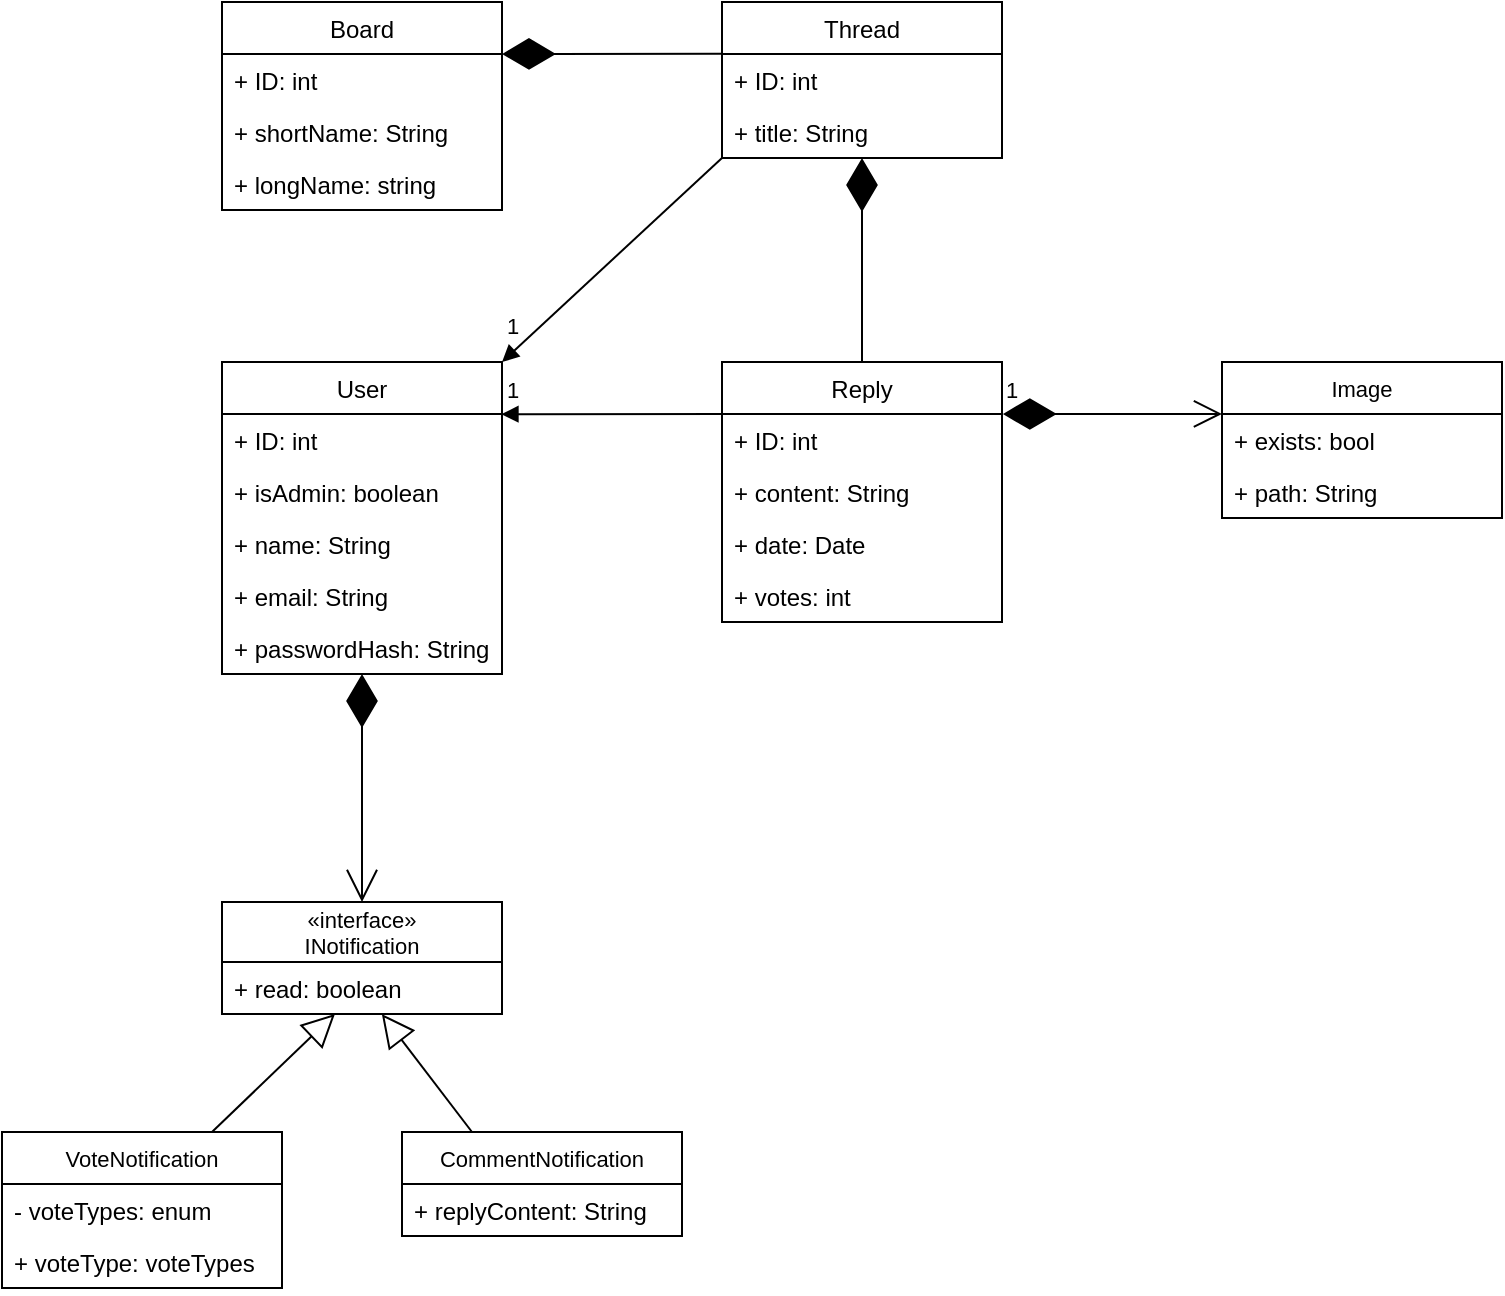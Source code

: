 <mxfile version="13.3.9" type="device"><diagram id="C5RBs43oDa-KdzZeNtuy" name="Page-1"><mxGraphModel dx="1673" dy="967" grid="1" gridSize="10" guides="1" tooltips="1" connect="1" arrows="1" fold="1" page="1" pageScale="1" pageWidth="827" pageHeight="1169" math="0" shadow="0"><root><mxCell id="WIyWlLk6GJQsqaUBKTNV-0"/><mxCell id="WIyWlLk6GJQsqaUBKTNV-1" parent="WIyWlLk6GJQsqaUBKTNV-0"/><mxCell id="W9a7ojpRHv-jx5ou4y7U-19" value="" style="endArrow=diamondThin;endFill=1;endSize=24;html=1;exitX=0;exitY=-0.006;exitDx=0;exitDy=0;entryX=1;entryY=0.25;entryDx=0;entryDy=0;exitPerimeter=0;" edge="1" parent="WIyWlLk6GJQsqaUBKTNV-1" source="W9a7ojpRHv-jx5ou4y7U-11" target="W9a7ojpRHv-jx5ou4y7U-4"><mxGeometry width="160" relative="1" as="geometry"><mxPoint x="300" y="240" as="sourcePoint"/><mxPoint x="460" y="240" as="targetPoint"/></mxGeometry></mxCell><mxCell id="W9a7ojpRHv-jx5ou4y7U-20" value="" style="endArrow=diamondThin;endFill=1;endSize=24;html=1;entryX=0.5;entryY=1;entryDx=0;entryDy=0;exitX=0.5;exitY=0;exitDx=0;exitDy=0;" edge="1" parent="WIyWlLk6GJQsqaUBKTNV-1" source="W9a7ojpRHv-jx5ou4y7U-14" target="W9a7ojpRHv-jx5ou4y7U-10"><mxGeometry width="160" relative="1" as="geometry"><mxPoint x="450" y="280" as="sourcePoint"/><mxPoint x="540.84" y="214.988" as="targetPoint"/></mxGeometry></mxCell><mxCell id="W9a7ojpRHv-jx5ou4y7U-29" value="" style="endArrow=none;startArrow=block;endFill=0;startFill=1;html=1;exitX=1;exitY=0;exitDx=0;exitDy=0;entryX=0;entryY=1;entryDx=0;entryDy=0;" edge="1" parent="WIyWlLk6GJQsqaUBKTNV-1" source="W9a7ojpRHv-jx5ou4y7U-21" target="W9a7ojpRHv-jx5ou4y7U-10"><mxGeometry width="160" relative="1" as="geometry"><mxPoint x="300" y="280" as="sourcePoint"/><mxPoint x="460" y="280" as="targetPoint"/></mxGeometry></mxCell><mxCell id="W9a7ojpRHv-jx5ou4y7U-31" value="1" style="edgeLabel;html=1;align=center;verticalAlign=middle;resizable=0;points=[];fontSize=11;" vertex="1" connectable="0" parent="W9a7ojpRHv-jx5ou4y7U-29"><mxGeometry x="-0.905" relative="1" as="geometry"><mxPoint x="-0.18" y="-13.1" as="offset"/></mxGeometry></mxCell><mxCell id="W9a7ojpRHv-jx5ou4y7U-30" value="" style="endArrow=none;startArrow=block;endFill=0;startFill=1;html=1;exitX=0.998;exitY=0.004;exitDx=0;exitDy=0;entryX=0;entryY=0;entryDx=0;entryDy=0;entryPerimeter=0;exitPerimeter=0;" edge="1" parent="WIyWlLk6GJQsqaUBKTNV-1" source="W9a7ojpRHv-jx5ou4y7U-22" target="W9a7ojpRHv-jx5ou4y7U-15"><mxGeometry width="160" relative="1" as="geometry"><mxPoint x="280" y="300" as="sourcePoint"/><mxPoint x="440" y="300" as="targetPoint"/></mxGeometry></mxCell><mxCell id="W9a7ojpRHv-jx5ou4y7U-32" value="1" style="edgeLabel;html=1;align=center;verticalAlign=middle;resizable=0;points=[];fontSize=11;" vertex="1" connectable="0" parent="W9a7ojpRHv-jx5ou4y7U-30"><mxGeometry x="-0.87" relative="1" as="geometry"><mxPoint x="-1.88" y="-12.1" as="offset"/></mxGeometry></mxCell><mxCell id="W9a7ojpRHv-jx5ou4y7U-38" value="1" style="endArrow=open;html=1;endSize=12;startArrow=diamondThin;startSize=24;startFill=1;edgeStyle=orthogonalEdgeStyle;align=left;verticalAlign=bottom;fontSize=11;entryX=0;entryY=0.333;entryDx=0;entryDy=0;entryPerimeter=0;exitX=1.003;exitY=0.2;exitDx=0;exitDy=0;exitPerimeter=0;" edge="1" parent="WIyWlLk6GJQsqaUBKTNV-1" source="W9a7ojpRHv-jx5ou4y7U-14" target="W9a7ojpRHv-jx5ou4y7U-34"><mxGeometry x="-1" y="3" relative="1" as="geometry"><mxPoint x="522" y="306" as="sourcePoint"/><mxPoint x="630" y="318.9" as="targetPoint"/></mxGeometry></mxCell><mxCell id="W9a7ojpRHv-jx5ou4y7U-58" value="" style="endArrow=none;html=1;fontSize=11;entryX=0.75;entryY=0;entryDx=0;entryDy=0;startArrow=block;startFill=0;endFill=0;startSize=14;" edge="1" parent="WIyWlLk6GJQsqaUBKTNV-1" source="W9a7ojpRHv-jx5ou4y7U-47" target="W9a7ojpRHv-jx5ou4y7U-54"><mxGeometry width="50" height="50" relative="1" as="geometry"><mxPoint x="178.804" y="632.0" as="sourcePoint"/><mxPoint x="230" y="605" as="targetPoint"/></mxGeometry></mxCell><mxCell id="W9a7ojpRHv-jx5ou4y7U-59" value="" style="endArrow=none;html=1;fontSize=11;entryX=0.25;entryY=0;entryDx=0;entryDy=0;startArrow=block;startFill=0;endFill=0;startSize=14;" edge="1" parent="WIyWlLk6GJQsqaUBKTNV-1" source="W9a7ojpRHv-jx5ou4y7U-47" target="W9a7ojpRHv-jx5ou4y7U-50"><mxGeometry width="50" height="50" relative="1" as="geometry"><mxPoint x="215.543" y="632.0" as="sourcePoint"/><mxPoint x="135" y="675" as="targetPoint"/></mxGeometry></mxCell><mxCell id="W9a7ojpRHv-jx5ou4y7U-4" value="Board" style="swimlane;fontStyle=0;childLayout=stackLayout;horizontal=1;startSize=26;fillColor=none;horizontalStack=0;resizeParent=1;resizeParentMax=0;resizeLast=0;collapsible=1;marginBottom=0;" vertex="1" parent="WIyWlLk6GJQsqaUBKTNV-1"><mxGeometry x="130" y="100" width="140" height="104" as="geometry"/></mxCell><mxCell id="W9a7ojpRHv-jx5ou4y7U-5" value="+ ID: int" style="text;strokeColor=none;fillColor=none;align=left;verticalAlign=top;spacingLeft=4;spacingRight=4;overflow=hidden;rotatable=0;points=[[0,0.5],[1,0.5]];portConstraint=eastwest;" vertex="1" parent="W9a7ojpRHv-jx5ou4y7U-4"><mxGeometry y="26" width="140" height="26" as="geometry"/></mxCell><mxCell id="W9a7ojpRHv-jx5ou4y7U-6" value="+ shortName: String" style="text;strokeColor=none;fillColor=none;align=left;verticalAlign=top;spacingLeft=4;spacingRight=4;overflow=hidden;rotatable=0;points=[[0,0.5],[1,0.5]];portConstraint=eastwest;" vertex="1" parent="W9a7ojpRHv-jx5ou4y7U-4"><mxGeometry y="52" width="140" height="26" as="geometry"/></mxCell><mxCell id="W9a7ojpRHv-jx5ou4y7U-7" value="+ longName: string" style="text;strokeColor=none;fillColor=none;align=left;verticalAlign=top;spacingLeft=4;spacingRight=4;overflow=hidden;rotatable=0;points=[[0,0.5],[1,0.5]];portConstraint=eastwest;" vertex="1" parent="W9a7ojpRHv-jx5ou4y7U-4"><mxGeometry y="78" width="140" height="26" as="geometry"/></mxCell><mxCell id="W9a7ojpRHv-jx5ou4y7U-21" value="User" style="swimlane;fontStyle=0;childLayout=stackLayout;horizontal=1;startSize=26;fillColor=none;horizontalStack=0;resizeParent=1;resizeParentMax=0;resizeLast=0;collapsible=1;marginBottom=0;" vertex="1" parent="WIyWlLk6GJQsqaUBKTNV-1"><mxGeometry x="130" y="280" width="140" height="156" as="geometry"/></mxCell><mxCell id="W9a7ojpRHv-jx5ou4y7U-22" value="+ ID: int" style="text;strokeColor=none;fillColor=none;align=left;verticalAlign=top;spacingLeft=4;spacingRight=4;overflow=hidden;rotatable=0;points=[[0,0.5],[1,0.5]];portConstraint=eastwest;" vertex="1" parent="W9a7ojpRHv-jx5ou4y7U-21"><mxGeometry y="26" width="140" height="26" as="geometry"/></mxCell><mxCell id="W9a7ojpRHv-jx5ou4y7U-33" value="+ isAdmin: boolean" style="text;strokeColor=none;fillColor=none;align=left;verticalAlign=top;spacingLeft=4;spacingRight=4;overflow=hidden;rotatable=0;points=[[0,0.5],[1,0.5]];portConstraint=eastwest;" vertex="1" parent="W9a7ojpRHv-jx5ou4y7U-21"><mxGeometry y="52" width="140" height="26" as="geometry"/></mxCell><mxCell id="W9a7ojpRHv-jx5ou4y7U-23" value="+ name: String" style="text;strokeColor=none;fillColor=none;align=left;verticalAlign=top;spacingLeft=4;spacingRight=4;overflow=hidden;rotatable=0;points=[[0,0.5],[1,0.5]];portConstraint=eastwest;" vertex="1" parent="W9a7ojpRHv-jx5ou4y7U-21"><mxGeometry y="78" width="140" height="26" as="geometry"/></mxCell><mxCell id="W9a7ojpRHv-jx5ou4y7U-24" value="+ email: String" style="text;strokeColor=none;fillColor=none;align=left;verticalAlign=top;spacingLeft=4;spacingRight=4;overflow=hidden;rotatable=0;points=[[0,0.5],[1,0.5]];portConstraint=eastwest;" vertex="1" parent="W9a7ojpRHv-jx5ou4y7U-21"><mxGeometry y="104" width="140" height="26" as="geometry"/></mxCell><mxCell id="W9a7ojpRHv-jx5ou4y7U-40" value="+ passwordHash: String" style="text;strokeColor=none;fillColor=none;align=left;verticalAlign=top;spacingLeft=4;spacingRight=4;overflow=hidden;rotatable=0;points=[[0,0.5],[1,0.5]];portConstraint=eastwest;" vertex="1" parent="W9a7ojpRHv-jx5ou4y7U-21"><mxGeometry y="130" width="140" height="26" as="geometry"/></mxCell><mxCell id="W9a7ojpRHv-jx5ou4y7U-10" value="Thread" style="swimlane;fontStyle=0;childLayout=stackLayout;horizontal=1;startSize=26;fillColor=none;horizontalStack=0;resizeParent=1;resizeParentMax=0;resizeLast=0;collapsible=1;marginBottom=0;" vertex="1" parent="WIyWlLk6GJQsqaUBKTNV-1"><mxGeometry x="380" y="100" width="140" height="78" as="geometry"/></mxCell><mxCell id="W9a7ojpRHv-jx5ou4y7U-11" value="+ ID: int" style="text;strokeColor=none;fillColor=none;align=left;verticalAlign=top;spacingLeft=4;spacingRight=4;overflow=hidden;rotatable=0;points=[[0,0.5],[1,0.5]];portConstraint=eastwest;" vertex="1" parent="W9a7ojpRHv-jx5ou4y7U-10"><mxGeometry y="26" width="140" height="26" as="geometry"/></mxCell><mxCell id="W9a7ojpRHv-jx5ou4y7U-12" value="+ title: String" style="text;strokeColor=none;fillColor=none;align=left;verticalAlign=top;spacingLeft=4;spacingRight=4;overflow=hidden;rotatable=0;points=[[0,0.5],[1,0.5]];portConstraint=eastwest;" vertex="1" parent="W9a7ojpRHv-jx5ou4y7U-10"><mxGeometry y="52" width="140" height="26" as="geometry"/></mxCell><mxCell id="W9a7ojpRHv-jx5ou4y7U-14" value="Reply" style="swimlane;fontStyle=0;childLayout=stackLayout;horizontal=1;startSize=26;fillColor=none;horizontalStack=0;resizeParent=1;resizeParentMax=0;resizeLast=0;collapsible=1;marginBottom=0;" vertex="1" parent="WIyWlLk6GJQsqaUBKTNV-1"><mxGeometry x="380" y="280" width="140" height="130" as="geometry"/></mxCell><mxCell id="W9a7ojpRHv-jx5ou4y7U-15" value="+ ID: int" style="text;strokeColor=none;fillColor=none;align=left;verticalAlign=top;spacingLeft=4;spacingRight=4;overflow=hidden;rotatable=0;points=[[0,0.5],[1,0.5]];portConstraint=eastwest;" vertex="1" parent="W9a7ojpRHv-jx5ou4y7U-14"><mxGeometry y="26" width="140" height="26" as="geometry"/></mxCell><mxCell id="W9a7ojpRHv-jx5ou4y7U-16" value="+ content: String" style="text;strokeColor=none;fillColor=none;align=left;verticalAlign=top;spacingLeft=4;spacingRight=4;overflow=hidden;rotatable=0;points=[[0,0.5],[1,0.5]];portConstraint=eastwest;" vertex="1" parent="W9a7ojpRHv-jx5ou4y7U-14"><mxGeometry y="52" width="140" height="26" as="geometry"/></mxCell><mxCell id="W9a7ojpRHv-jx5ou4y7U-17" value="+ date: Date" style="text;strokeColor=none;fillColor=none;align=left;verticalAlign=top;spacingLeft=4;spacingRight=4;overflow=hidden;rotatable=0;points=[[0,0.5],[1,0.5]];portConstraint=eastwest;" vertex="1" parent="W9a7ojpRHv-jx5ou4y7U-14"><mxGeometry y="78" width="140" height="26" as="geometry"/></mxCell><mxCell id="W9a7ojpRHv-jx5ou4y7U-39" value="+ votes: int" style="text;strokeColor=none;fillColor=none;align=left;verticalAlign=top;spacingLeft=4;spacingRight=4;overflow=hidden;rotatable=0;points=[[0,0.5],[1,0.5]];portConstraint=eastwest;" vertex="1" parent="W9a7ojpRHv-jx5ou4y7U-14"><mxGeometry y="104" width="140" height="26" as="geometry"/></mxCell><mxCell id="W9a7ojpRHv-jx5ou4y7U-34" value="Image" style="swimlane;fontStyle=0;childLayout=stackLayout;horizontal=1;startSize=26;fillColor=none;horizontalStack=0;resizeParent=1;resizeParentMax=0;resizeLast=0;collapsible=1;marginBottom=0;fontSize=11;" vertex="1" parent="WIyWlLk6GJQsqaUBKTNV-1"><mxGeometry x="630" y="280" width="140" height="78" as="geometry"/></mxCell><mxCell id="W9a7ojpRHv-jx5ou4y7U-35" value="+ exists: bool" style="text;strokeColor=none;fillColor=none;align=left;verticalAlign=top;spacingLeft=4;spacingRight=4;overflow=hidden;rotatable=0;points=[[0,0.5],[1,0.5]];portConstraint=eastwest;" vertex="1" parent="W9a7ojpRHv-jx5ou4y7U-34"><mxGeometry y="26" width="140" height="26" as="geometry"/></mxCell><mxCell id="W9a7ojpRHv-jx5ou4y7U-36" value="+ path: String" style="text;strokeColor=none;fillColor=none;align=left;verticalAlign=top;spacingLeft=4;spacingRight=4;overflow=hidden;rotatable=0;points=[[0,0.5],[1,0.5]];portConstraint=eastwest;" vertex="1" parent="W9a7ojpRHv-jx5ou4y7U-34"><mxGeometry y="52" width="140" height="26" as="geometry"/></mxCell><mxCell id="W9a7ojpRHv-jx5ou4y7U-61" value="" style="endArrow=diamondThin;endFill=1;endSize=24;html=1;fontSize=11;startArrow=open;startFill=0;startSize=14;" edge="1" parent="WIyWlLk6GJQsqaUBKTNV-1" source="W9a7ojpRHv-jx5ou4y7U-46" target="W9a7ojpRHv-jx5ou4y7U-40"><mxGeometry width="160" relative="1" as="geometry"><mxPoint x="120" y="500" as="sourcePoint"/><mxPoint x="280" y="500" as="targetPoint"/></mxGeometry></mxCell><mxCell id="W9a7ojpRHv-jx5ou4y7U-50" value="CommentNotification" style="swimlane;fontStyle=0;childLayout=stackLayout;horizontal=1;startSize=26;fillColor=none;horizontalStack=0;resizeParent=1;resizeParentMax=0;resizeLast=0;collapsible=1;marginBottom=0;fontSize=11;" vertex="1" parent="WIyWlLk6GJQsqaUBKTNV-1"><mxGeometry x="220" y="665" width="140" height="52" as="geometry"/></mxCell><mxCell id="W9a7ojpRHv-jx5ou4y7U-51" value="+ replyContent: String" style="text;strokeColor=none;fillColor=none;align=left;verticalAlign=top;spacingLeft=4;spacingRight=4;overflow=hidden;rotatable=0;points=[[0,0.5],[1,0.5]];portConstraint=eastwest;" vertex="1" parent="W9a7ojpRHv-jx5ou4y7U-50"><mxGeometry y="26" width="140" height="26" as="geometry"/></mxCell><mxCell id="W9a7ojpRHv-jx5ou4y7U-54" value="VoteNotification" style="swimlane;fontStyle=0;childLayout=stackLayout;horizontal=1;startSize=26;fillColor=none;horizontalStack=0;resizeParent=1;resizeParentMax=0;resizeLast=0;collapsible=1;marginBottom=0;fontSize=11;" vertex="1" parent="WIyWlLk6GJQsqaUBKTNV-1"><mxGeometry x="20" y="665" width="140" height="78" as="geometry"/></mxCell><mxCell id="W9a7ojpRHv-jx5ou4y7U-55" value="- voteTypes: enum" style="text;strokeColor=none;fillColor=none;align=left;verticalAlign=top;spacingLeft=4;spacingRight=4;overflow=hidden;rotatable=0;points=[[0,0.5],[1,0.5]];portConstraint=eastwest;" vertex="1" parent="W9a7ojpRHv-jx5ou4y7U-54"><mxGeometry y="26" width="140" height="26" as="geometry"/></mxCell><mxCell id="W9a7ojpRHv-jx5ou4y7U-56" value="+ voteType: voteTypes" style="text;strokeColor=none;fillColor=none;align=left;verticalAlign=top;spacingLeft=4;spacingRight=4;overflow=hidden;rotatable=0;points=[[0,0.5],[1,0.5]];portConstraint=eastwest;" vertex="1" parent="W9a7ojpRHv-jx5ou4y7U-54"><mxGeometry y="52" width="140" height="26" as="geometry"/></mxCell><mxCell id="W9a7ojpRHv-jx5ou4y7U-46" value="«interface»&#10;INotification" style="swimlane;fontStyle=0;childLayout=stackLayout;horizontal=1;startSize=30;fillColor=none;horizontalStack=0;resizeParent=1;resizeParentMax=0;resizeLast=0;collapsible=1;marginBottom=0;fontSize=11;" vertex="1" parent="WIyWlLk6GJQsqaUBKTNV-1"><mxGeometry x="130" y="550" width="140" height="56" as="geometry"/></mxCell><mxCell id="W9a7ojpRHv-jx5ou4y7U-47" value="+ read: boolean" style="text;strokeColor=none;fillColor=none;align=left;verticalAlign=top;spacingLeft=4;spacingRight=4;overflow=hidden;rotatable=0;points=[[0,0.5],[1,0.5]];portConstraint=eastwest;" vertex="1" parent="W9a7ojpRHv-jx5ou4y7U-46"><mxGeometry y="30" width="140" height="26" as="geometry"/></mxCell></root></mxGraphModel></diagram></mxfile>